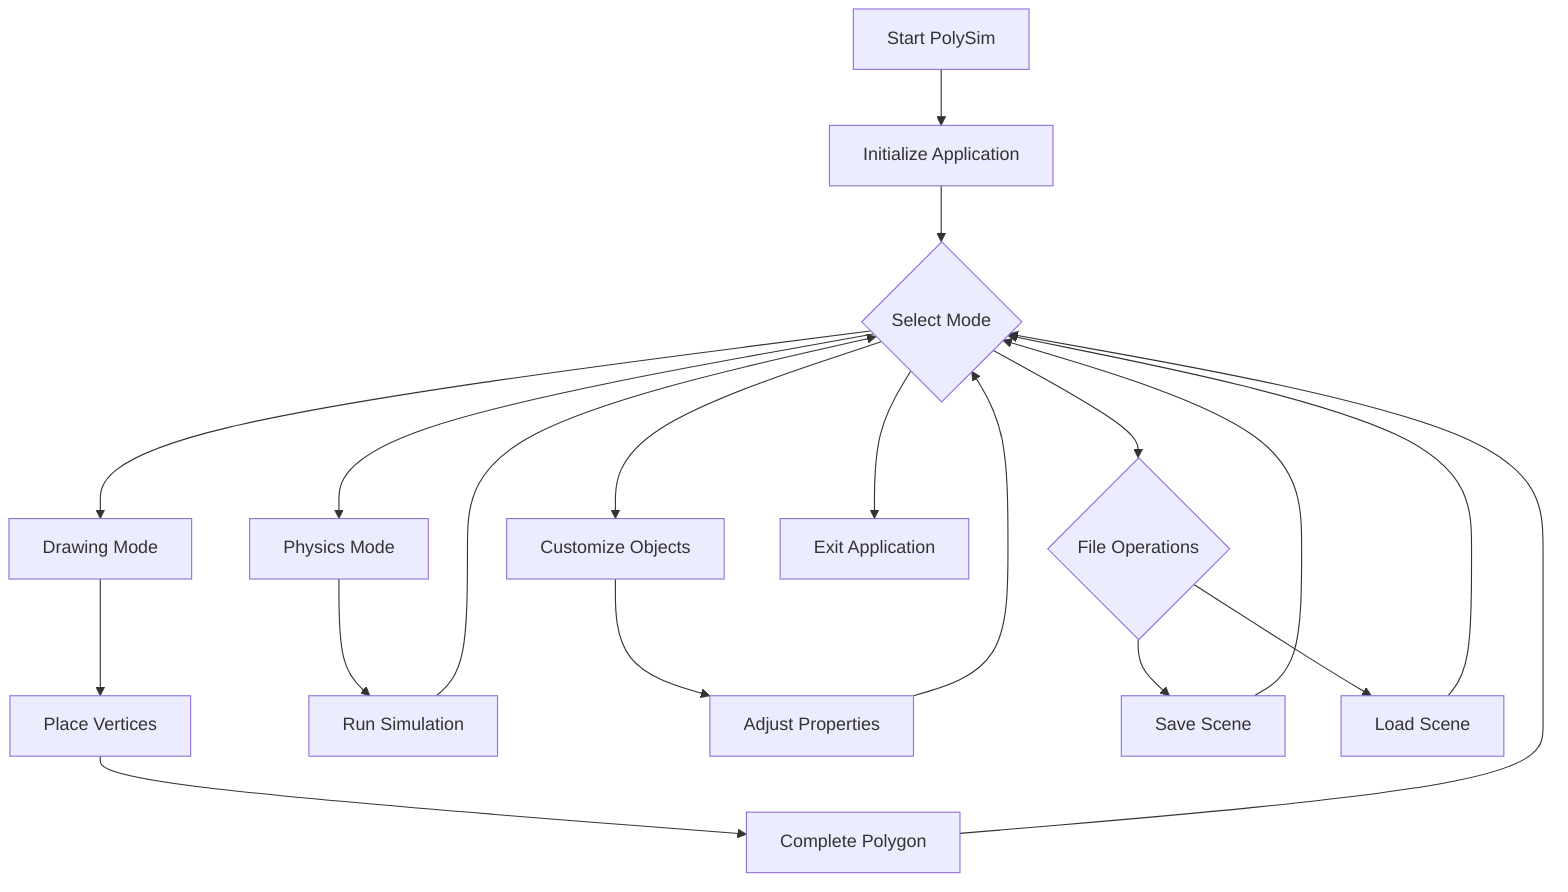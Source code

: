 flowchart TD
    start[Start PolySim] --> init[Initialize Application]
    init --> menu{Select Mode}

%% Drawing Mode
    menu --> draw[Drawing Mode]
    draw --> place[Place Vertices]
    place --> complete[Complete Polygon]
    complete --> menu

%% Physics Mode
    menu --> physics[Physics Mode]
    physics --> simulate[Run Simulation]
    simulate --> menu

%% Customize Mode
    menu --> customize[Customize Objects]
    customize --> adjust[Adjust Properties]
    adjust --> menu

%% File Operations
    menu --> file{File Operations}
    file --> save[Save Scene]
    file --> load[Load Scene]
    save --> menu
    load --> menu

%% Exit
    menu --> exit[Exit Application]